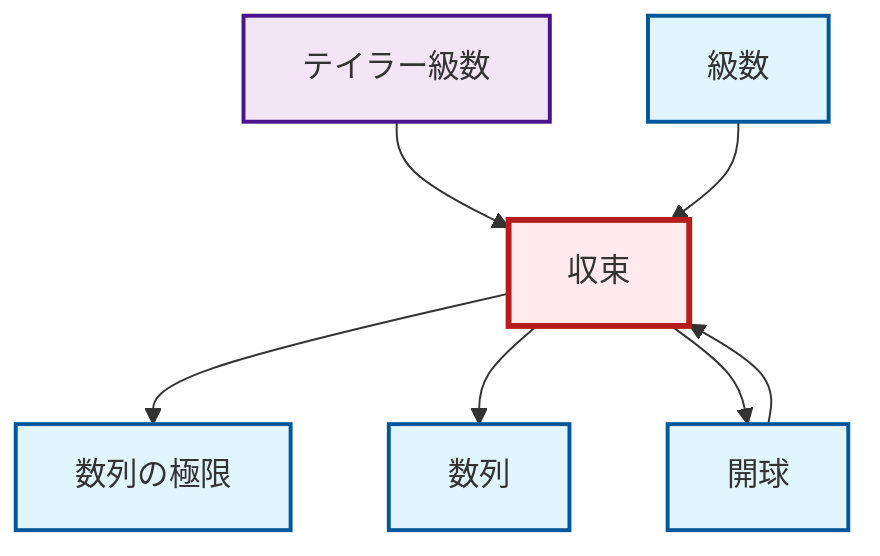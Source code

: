 graph TD
    classDef definition fill:#e1f5fe,stroke:#01579b,stroke-width:2px
    classDef theorem fill:#f3e5f5,stroke:#4a148c,stroke-width:2px
    classDef axiom fill:#fff3e0,stroke:#e65100,stroke-width:2px
    classDef example fill:#e8f5e9,stroke:#1b5e20,stroke-width:2px
    classDef current fill:#ffebee,stroke:#b71c1c,stroke-width:3px
    def-series["級数"]:::definition
    def-convergence["収束"]:::definition
    thm-taylor-series["テイラー級数"]:::theorem
    def-sequence["数列"]:::definition
    def-limit["数列の極限"]:::definition
    def-open-ball["開球"]:::definition
    def-convergence --> def-limit
    thm-taylor-series --> def-convergence
    def-series --> def-convergence
    def-open-ball --> def-convergence
    def-convergence --> def-sequence
    def-convergence --> def-open-ball
    class def-convergence current